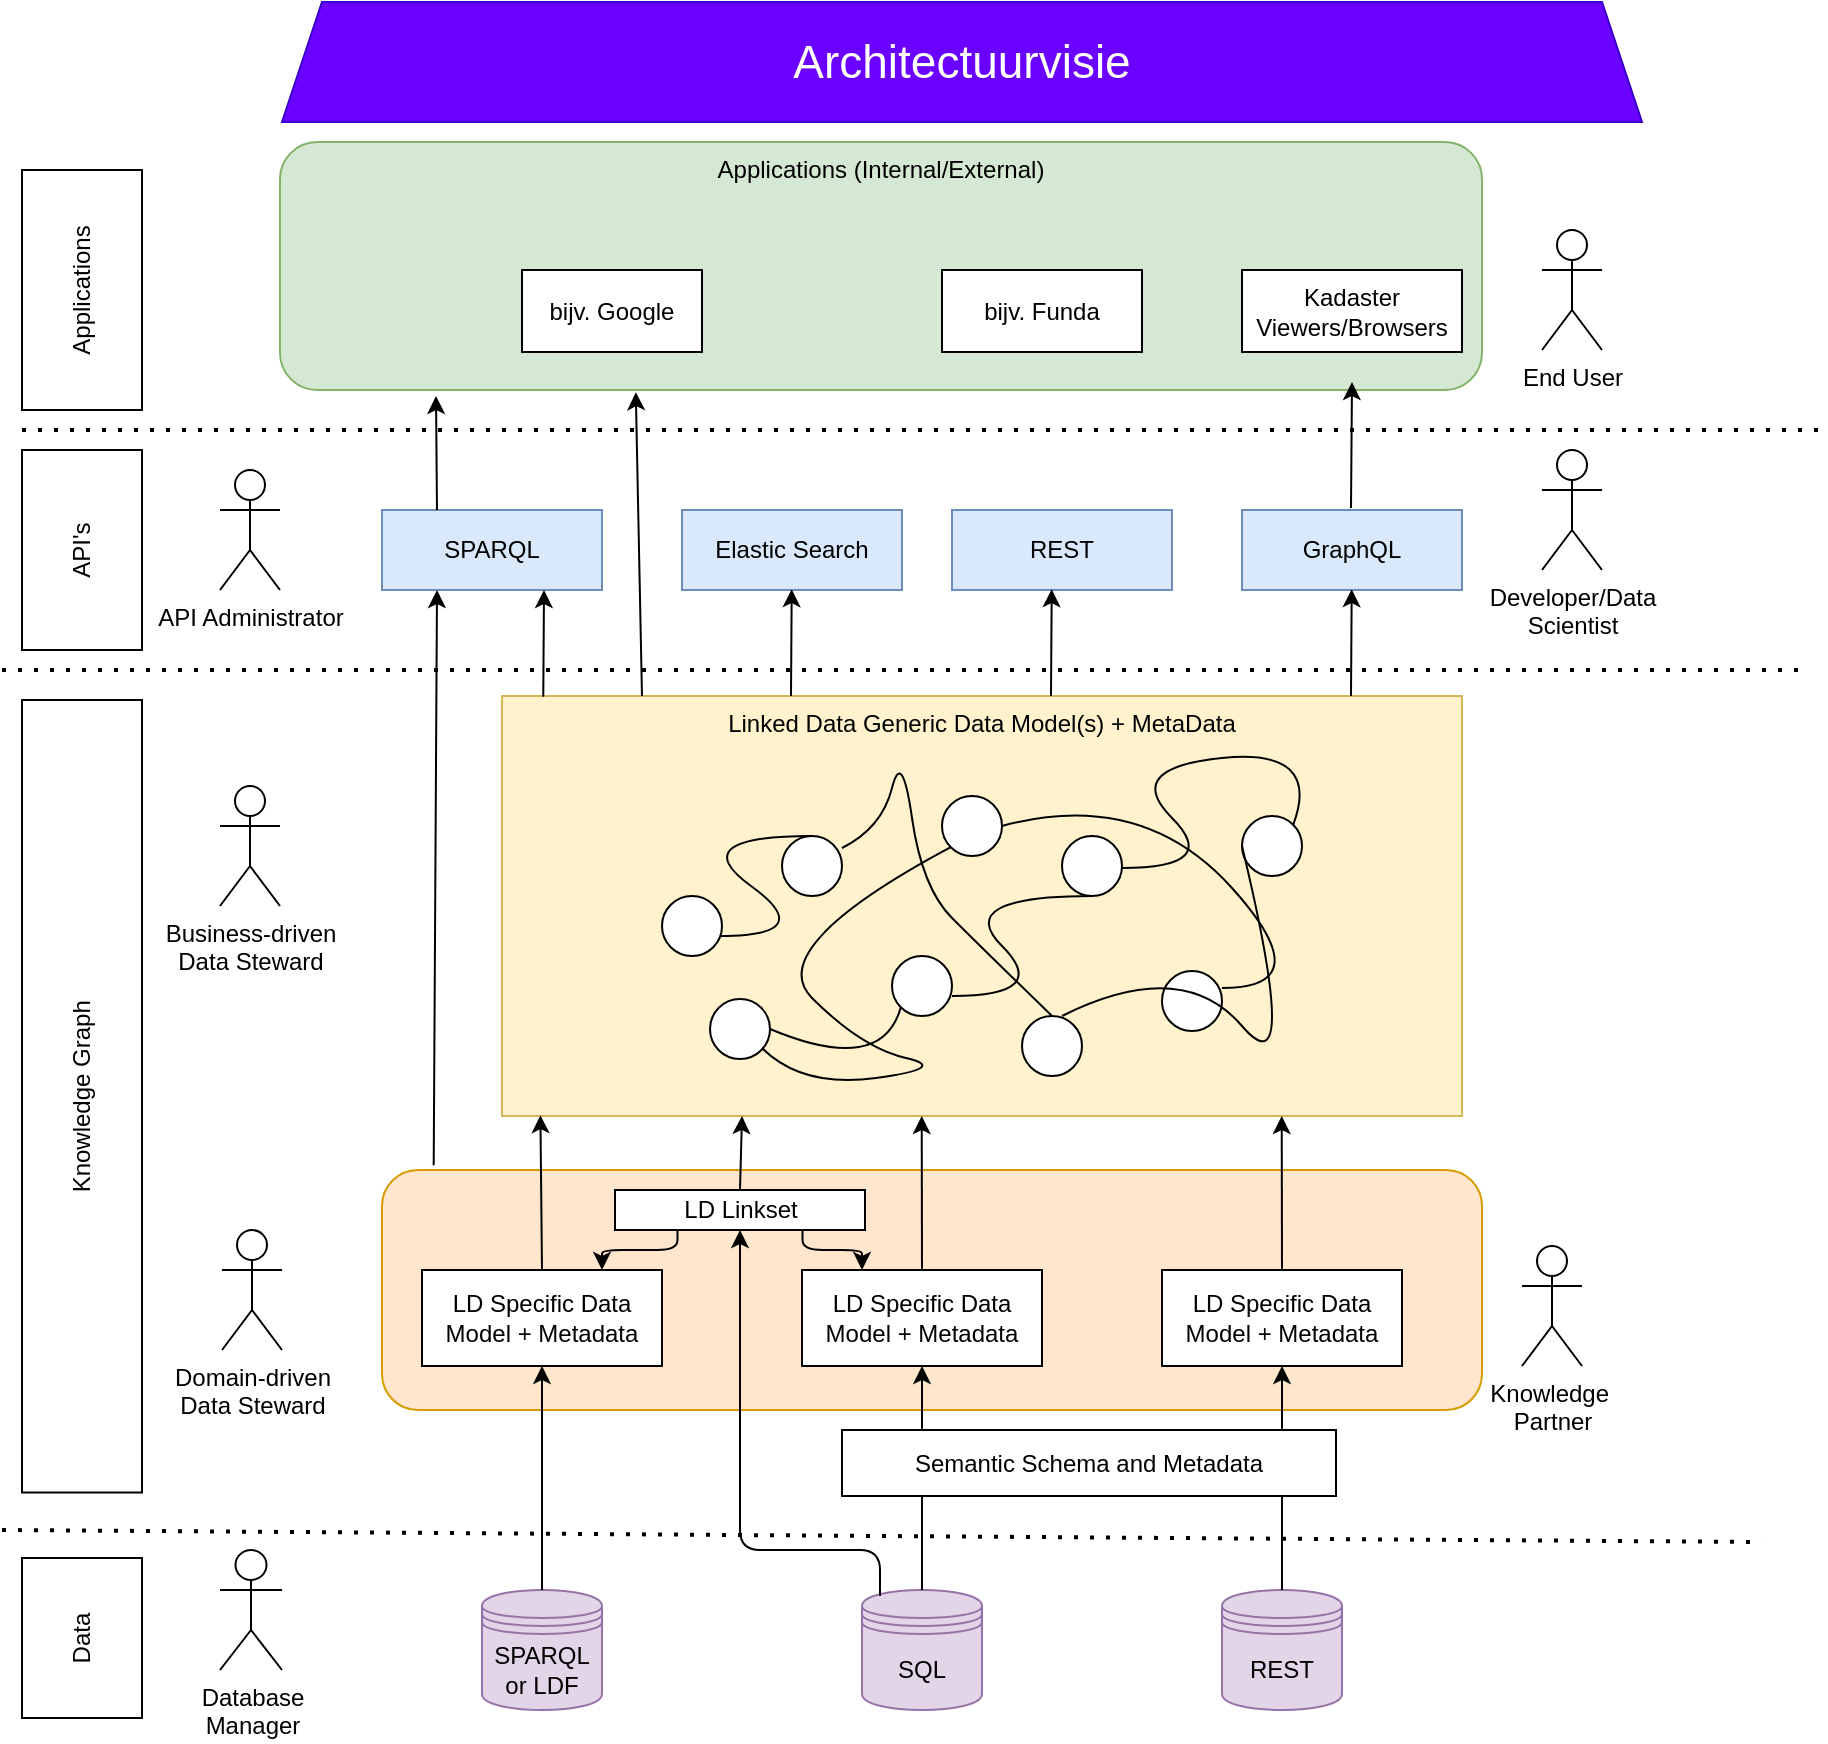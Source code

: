 <mxfile version="13.9.9" type="device"><diagram id="HSEDQNGGNBjmAAXY5L2y" name="Page-1"><mxGraphModel dx="2523" dy="2067" grid="1" gridSize="10" guides="1" tooltips="1" connect="1" arrows="1" fold="1" page="1" pageScale="1" pageWidth="850" pageHeight="1100" math="0" shadow="0"><root><mxCell id="0"/><mxCell id="1" parent="0"/><mxCell id="4cBa8BvCW64AnHajZ9dF-1" value="Applications" style="rounded=0;whiteSpace=wrap;html=1;rotation=-90;" parent="1" vertex="1"><mxGeometry x="-20" y="74" width="120" height="60" as="geometry"/></mxCell><mxCell id="4cBa8BvCW64AnHajZ9dF-2" value="API's" style="rounded=0;whiteSpace=wrap;html=1;rotation=-90;" parent="1" vertex="1"><mxGeometry x="-10" y="204" width="100" height="60" as="geometry"/></mxCell><mxCell id="4cBa8BvCW64AnHajZ9dF-3" value="Knowledge Graph" style="rounded=0;whiteSpace=wrap;html=1;rotation=-90;" parent="1" vertex="1"><mxGeometry x="-158.12" y="477.13" width="396.25" height="60" as="geometry"/></mxCell><mxCell id="4cBa8BvCW64AnHajZ9dF-4" value="Data" style="rounded=0;whiteSpace=wrap;html=1;rotation=-90;" parent="1" vertex="1"><mxGeometry y="748" width="80" height="60" as="geometry"/></mxCell><mxCell id="4cBa8BvCW64AnHajZ9dF-5" value="" style="endArrow=none;dashed=1;html=1;dashPattern=1 3;strokeWidth=2;" parent="1" edge="1"><mxGeometry width="50" height="50" relative="1" as="geometry"><mxPoint x="10" y="174" as="sourcePoint"/><mxPoint x="910" y="174" as="targetPoint"/></mxGeometry></mxCell><mxCell id="4cBa8BvCW64AnHajZ9dF-6" value="Applications (Internal/External)" style="rounded=1;whiteSpace=wrap;html=1;verticalAlign=top;fillColor=#d5e8d4;strokeColor=#82b366;" parent="1" vertex="1"><mxGeometry x="139" y="30" width="601" height="124" as="geometry"/></mxCell><mxCell id="4cBa8BvCW64AnHajZ9dF-7" value="API Administrator" style="shape=umlActor;verticalLabelPosition=bottom;verticalAlign=top;html=1;outlineConnect=0;" parent="1" vertex="1"><mxGeometry x="109" y="194" width="30" height="60" as="geometry"/></mxCell><mxCell id="4cBa8BvCW64AnHajZ9dF-8" value="" style="endArrow=none;dashed=1;html=1;dashPattern=1 3;strokeWidth=2;" parent="1" edge="1"><mxGeometry width="50" height="50" relative="1" as="geometry"><mxPoint y="294" as="sourcePoint"/><mxPoint x="900" y="294" as="targetPoint"/></mxGeometry></mxCell><mxCell id="4cBa8BvCW64AnHajZ9dF-10" value="SPARQL" style="rounded=0;whiteSpace=wrap;html=1;fillColor=#dae8fc;strokeColor=#6c8ebf;" parent="1" vertex="1"><mxGeometry x="190" y="214" width="110" height="40" as="geometry"/></mxCell><mxCell id="4cBa8BvCW64AnHajZ9dF-11" value="Elastic Search" style="rounded=0;whiteSpace=wrap;html=1;fillColor=#dae8fc;strokeColor=#6c8ebf;" parent="1" vertex="1"><mxGeometry x="340" y="214" width="110" height="40" as="geometry"/></mxCell><mxCell id="4cBa8BvCW64AnHajZ9dF-12" value="REST" style="rounded=0;whiteSpace=wrap;html=1;fillColor=#dae8fc;strokeColor=#6c8ebf;" parent="1" vertex="1"><mxGeometry x="475" y="214" width="110" height="40" as="geometry"/></mxCell><mxCell id="4cBa8BvCW64AnHajZ9dF-13" value="GraphQL" style="rounded=0;whiteSpace=wrap;html=1;fillColor=#dae8fc;strokeColor=#6c8ebf;" parent="1" vertex="1"><mxGeometry x="620" y="214" width="110" height="40" as="geometry"/></mxCell><mxCell id="4cBa8BvCW64AnHajZ9dF-14" value="End User" style="shape=umlActor;verticalLabelPosition=bottom;verticalAlign=top;html=1;outlineConnect=0;" parent="1" vertex="1"><mxGeometry x="770" y="74" width="30" height="60" as="geometry"/></mxCell><mxCell id="4cBa8BvCW64AnHajZ9dF-15" value="Developer/Data&lt;br&gt;Scientist" style="shape=umlActor;verticalLabelPosition=bottom;verticalAlign=top;html=1;outlineConnect=0;" parent="1" vertex="1"><mxGeometry x="770" y="184" width="30" height="60" as="geometry"/></mxCell><mxCell id="4cBa8BvCW64AnHajZ9dF-16" value="Linked Data Generic Data Model(s) + MetaData" style="rounded=0;whiteSpace=wrap;html=1;verticalAlign=top;fillColor=#fff2cc;strokeColor=#d6b656;" parent="1" vertex="1"><mxGeometry x="250" y="307" width="480" height="210" as="geometry"/></mxCell><mxCell id="4cBa8BvCW64AnHajZ9dF-17" value="" style="ellipse;whiteSpace=wrap;html=1;aspect=fixed;" parent="1" vertex="1"><mxGeometry x="330" y="407" width="30" height="30" as="geometry"/></mxCell><mxCell id="4cBa8BvCW64AnHajZ9dF-18" value="" style="ellipse;whiteSpace=wrap;html=1;aspect=fixed;" parent="1" vertex="1"><mxGeometry x="470" y="357" width="30" height="30" as="geometry"/></mxCell><mxCell id="4cBa8BvCW64AnHajZ9dF-19" value="" style="ellipse;whiteSpace=wrap;html=1;aspect=fixed;" parent="1" vertex="1"><mxGeometry x="510" y="467" width="30" height="30" as="geometry"/></mxCell><mxCell id="4cBa8BvCW64AnHajZ9dF-20" value="" style="ellipse;whiteSpace=wrap;html=1;aspect=fixed;" parent="1" vertex="1"><mxGeometry x="390" y="377" width="30" height="30" as="geometry"/></mxCell><mxCell id="4cBa8BvCW64AnHajZ9dF-21" value="" style="ellipse;whiteSpace=wrap;html=1;aspect=fixed;" parent="1" vertex="1"><mxGeometry x="354" y="458.5" width="30" height="30" as="geometry"/></mxCell><mxCell id="4cBa8BvCW64AnHajZ9dF-22" value="" style="ellipse;whiteSpace=wrap;html=1;aspect=fixed;" parent="1" vertex="1"><mxGeometry x="445" y="437" width="30" height="30" as="geometry"/></mxCell><mxCell id="4cBa8BvCW64AnHajZ9dF-23" value="" style="ellipse;whiteSpace=wrap;html=1;aspect=fixed;" parent="1" vertex="1"><mxGeometry x="530" y="377" width="30" height="30" as="geometry"/></mxCell><mxCell id="4cBa8BvCW64AnHajZ9dF-24" value="" style="ellipse;whiteSpace=wrap;html=1;aspect=fixed;" parent="1" vertex="1"><mxGeometry x="580" y="444.5" width="30" height="30" as="geometry"/></mxCell><mxCell id="4cBa8BvCW64AnHajZ9dF-25" value="" style="ellipse;whiteSpace=wrap;html=1;aspect=fixed;" parent="1" vertex="1"><mxGeometry x="620" y="367" width="30" height="30" as="geometry"/></mxCell><mxCell id="4cBa8BvCW64AnHajZ9dF-26" value="" style="curved=1;endArrow=none;html=1;entryX=0;entryY=1;entryDx=0;entryDy=0;endFill=0;" parent="1" target="4cBa8BvCW64AnHajZ9dF-18" edge="1"><mxGeometry width="50" height="50" relative="1" as="geometry"><mxPoint x="380" y="483" as="sourcePoint"/><mxPoint x="430" y="433" as="targetPoint"/><Array as="points"><mxPoint x="400" y="503"/><mxPoint x="474" y="493"/><mxPoint x="430" y="483"/><mxPoint x="380" y="433"/></Array></mxGeometry></mxCell><mxCell id="4cBa8BvCW64AnHajZ9dF-27" value="" style="curved=1;endArrow=none;html=1;entryX=0;entryY=0.5;entryDx=0;entryDy=0;exitX=0.667;exitY=0;exitDx=0;exitDy=0;exitPerimeter=0;endFill=0;" parent="1" source="4cBa8BvCW64AnHajZ9dF-19" target="4cBa8BvCW64AnHajZ9dF-25" edge="1"><mxGeometry width="50" height="50" relative="1" as="geometry"><mxPoint x="540" y="437" as="sourcePoint"/><mxPoint x="590" y="387" as="targetPoint"/><Array as="points"><mxPoint x="590" y="437"/><mxPoint x="650" y="507"/></Array></mxGeometry></mxCell><mxCell id="4cBa8BvCW64AnHajZ9dF-28" value="" style="curved=1;endArrow=none;html=1;entryX=0.5;entryY=1;entryDx=0;entryDy=0;endFill=0;" parent="1" target="4cBa8BvCW64AnHajZ9dF-23" edge="1"><mxGeometry width="50" height="50" relative="1" as="geometry"><mxPoint x="475" y="457" as="sourcePoint"/><mxPoint x="525" y="407" as="targetPoint"/><Array as="points"><mxPoint x="525" y="457"/><mxPoint x="475" y="407"/></Array></mxGeometry></mxCell><mxCell id="4cBa8BvCW64AnHajZ9dF-29" value="" style="curved=1;endArrow=none;html=1;entryX=0.5;entryY=0;entryDx=0;entryDy=0;endFill=0;" parent="1" target="4cBa8BvCW64AnHajZ9dF-19" edge="1"><mxGeometry width="50" height="50" relative="1" as="geometry"><mxPoint x="420" y="383" as="sourcePoint"/><mxPoint x="470" y="333" as="targetPoint"/><Array as="points"><mxPoint x="440" y="373"/><mxPoint x="450" y="333"/><mxPoint x="460" y="403"/><mxPoint x="490" y="433"/></Array></mxGeometry></mxCell><mxCell id="4cBa8BvCW64AnHajZ9dF-30" value="" style="curved=1;endArrow=none;html=1;entryX=0.5;entryY=0;entryDx=0;entryDy=0;endFill=0;" parent="1" target="4cBa8BvCW64AnHajZ9dF-20" edge="1"><mxGeometry width="50" height="50" relative="1" as="geometry"><mxPoint x="359" y="427" as="sourcePoint"/><mxPoint x="409" y="377" as="targetPoint"/><Array as="points"><mxPoint x="409" y="427"/><mxPoint x="340" y="377"/></Array></mxGeometry></mxCell><mxCell id="4cBa8BvCW64AnHajZ9dF-31" value="" style="curved=1;endArrow=none;html=1;entryX=1;entryY=0;entryDx=0;entryDy=0;endFill=0;" parent="1" target="4cBa8BvCW64AnHajZ9dF-25" edge="1"><mxGeometry width="50" height="50" relative="1" as="geometry"><mxPoint x="560" y="393" as="sourcePoint"/><mxPoint x="610" y="343" as="targetPoint"/><Array as="points"><mxPoint x="610" y="393"/><mxPoint x="560" y="343"/><mxPoint x="660" y="333"/></Array></mxGeometry></mxCell><mxCell id="4cBa8BvCW64AnHajZ9dF-32" value="" style="curved=1;endArrow=none;html=1;entryX=1;entryY=0.5;entryDx=0;entryDy=0;endFill=0;exitX=0;exitY=1;exitDx=0;exitDy=0;" parent="1" source="4cBa8BvCW64AnHajZ9dF-22" target="4cBa8BvCW64AnHajZ9dF-21" edge="1"><mxGeometry width="50" height="50" relative="1" as="geometry"><mxPoint x="510" y="454.5" as="sourcePoint"/><mxPoint x="560" y="404.5" as="targetPoint"/><Array as="points"><mxPoint x="440" y="497"/></Array></mxGeometry></mxCell><mxCell id="4cBa8BvCW64AnHajZ9dF-33" value="" style="curved=1;endArrow=none;html=1;entryX=1;entryY=0.5;entryDx=0;entryDy=0;endFill=0;" parent="1" target="4cBa8BvCW64AnHajZ9dF-18" edge="1"><mxGeometry width="50" height="50" relative="1" as="geometry"><mxPoint x="610" y="453" as="sourcePoint"/><mxPoint x="660" y="403" as="targetPoint"/><Array as="points"><mxPoint x="660" y="453"/><mxPoint x="570" y="353"/></Array></mxGeometry></mxCell><mxCell id="4cBa8BvCW64AnHajZ9dF-34" value="" style="rounded=1;whiteSpace=wrap;html=1;fillColor=#ffe6cc;strokeColor=#d79b00;" parent="1" vertex="1"><mxGeometry x="190" y="544" width="550" height="120" as="geometry"/></mxCell><mxCell id="4cBa8BvCW64AnHajZ9dF-35" value="LD Specific Data Model + Metadata" style="rounded=0;whiteSpace=wrap;html=1;" parent="1" vertex="1"><mxGeometry x="210" y="594" width="120" height="48" as="geometry"/></mxCell><mxCell id="4cBa8BvCW64AnHajZ9dF-36" value="LD Specific Data Model + Metadata" style="rounded=0;whiteSpace=wrap;html=1;" parent="1" vertex="1"><mxGeometry x="400" y="594" width="120" height="48" as="geometry"/></mxCell><mxCell id="4cBa8BvCW64AnHajZ9dF-37" value="LD Specific Data Model + Metadata" style="rounded=0;whiteSpace=wrap;html=1;" parent="1" vertex="1"><mxGeometry x="580" y="594" width="120" height="48" as="geometry"/></mxCell><mxCell id="4cBa8BvCW64AnHajZ9dF-38" value="Business-driven&lt;br&gt;Data Steward" style="shape=umlActor;verticalLabelPosition=bottom;verticalAlign=top;html=1;outlineConnect=0;" parent="1" vertex="1"><mxGeometry x="109" y="352" width="30" height="60" as="geometry"/></mxCell><mxCell id="4cBa8BvCW64AnHajZ9dF-39" value="Domain-driven&lt;br&gt;Data Steward" style="shape=umlActor;verticalLabelPosition=bottom;verticalAlign=top;html=1;outlineConnect=0;" parent="1" vertex="1"><mxGeometry x="110" y="574" width="30" height="60" as="geometry"/></mxCell><mxCell id="4cBa8BvCW64AnHajZ9dF-40" value="Knowledge&amp;nbsp;&lt;br&gt;Partner" style="shape=umlActor;verticalLabelPosition=bottom;verticalAlign=top;html=1;outlineConnect=0;" parent="1" vertex="1"><mxGeometry x="760" y="582" width="30" height="60" as="geometry"/></mxCell><mxCell id="4cBa8BvCW64AnHajZ9dF-41" value="SPARQL or LDF" style="shape=datastore;whiteSpace=wrap;html=1;fillColor=#e1d5e7;strokeColor=#9673a6;" parent="1" vertex="1"><mxGeometry x="240" y="754" width="60" height="60" as="geometry"/></mxCell><mxCell id="4cBa8BvCW64AnHajZ9dF-42" value="SQL" style="shape=datastore;whiteSpace=wrap;html=1;fillColor=#e1d5e7;strokeColor=#9673a6;" parent="1" vertex="1"><mxGeometry x="430" y="754" width="60" height="60" as="geometry"/></mxCell><mxCell id="4cBa8BvCW64AnHajZ9dF-43" value="REST" style="shape=datastore;whiteSpace=wrap;html=1;fillColor=#e1d5e7;strokeColor=#9673a6;" parent="1" vertex="1"><mxGeometry x="610" y="754" width="60" height="60" as="geometry"/></mxCell><mxCell id="4cBa8BvCW64AnHajZ9dF-44" value="bijv. Google" style="rounded=0;whiteSpace=wrap;html=1;" parent="1" vertex="1"><mxGeometry x="260" y="94" width="90" height="41" as="geometry"/></mxCell><mxCell id="4cBa8BvCW64AnHajZ9dF-45" value="Kadaster &lt;br&gt;Viewers/Browsers" style="rounded=0;whiteSpace=wrap;html=1;" parent="1" vertex="1"><mxGeometry x="620" y="94" width="110" height="41" as="geometry"/></mxCell><mxCell id="4cBa8BvCW64AnHajZ9dF-46" value="bijv. Funda" style="rounded=0;whiteSpace=wrap;html=1;" parent="1" vertex="1"><mxGeometry x="470" y="94" width="100" height="41" as="geometry"/></mxCell><mxCell id="4cBa8BvCW64AnHajZ9dF-47" value="" style="endArrow=classic;html=1;exitX=0.047;exitY=-0.02;exitDx=0;exitDy=0;exitPerimeter=0;entryX=0.25;entryY=1;entryDx=0;entryDy=0;" parent="1" source="4cBa8BvCW64AnHajZ9dF-34" target="4cBa8BvCW64AnHajZ9dF-10" edge="1"><mxGeometry width="50" height="50" relative="1" as="geometry"><mxPoint x="250" y="554" as="sourcePoint"/><mxPoint x="300" y="504" as="targetPoint"/></mxGeometry></mxCell><mxCell id="4cBa8BvCW64AnHajZ9dF-48" value="" style="endArrow=classic;html=1;exitX=0.043;exitY=0.002;exitDx=0;exitDy=0;exitPerimeter=0;" parent="1" source="4cBa8BvCW64AnHajZ9dF-16" edge="1"><mxGeometry width="50" height="50" relative="1" as="geometry"><mxPoint x="271" y="304" as="sourcePoint"/><mxPoint x="271" y="254" as="targetPoint"/></mxGeometry></mxCell><mxCell id="4cBa8BvCW64AnHajZ9dF-49" value="" style="endArrow=classic;html=1;exitX=0.25;exitY=0;exitDx=0;exitDy=0;" parent="1" source="4cBa8BvCW64AnHajZ9dF-10" edge="1"><mxGeometry width="50" height="50" relative="1" as="geometry"><mxPoint x="216.25" y="197.42" as="sourcePoint"/><mxPoint x="217" y="157" as="targetPoint"/></mxGeometry></mxCell><mxCell id="4cBa8BvCW64AnHajZ9dF-50" value="" style="endArrow=classic;html=1;entryX=0.296;entryY=1.009;entryDx=0;entryDy=0;entryPerimeter=0;" parent="1" target="4cBa8BvCW64AnHajZ9dF-6" edge="1"><mxGeometry width="50" height="50" relative="1" as="geometry"><mxPoint x="320" y="307" as="sourcePoint"/><mxPoint x="370" y="257" as="targetPoint"/></mxGeometry></mxCell><mxCell id="4cBa8BvCW64AnHajZ9dF-51" value="" style="endArrow=classic;html=1;exitX=0.043;exitY=0.002;exitDx=0;exitDy=0;exitPerimeter=0;" parent="1" edge="1"><mxGeometry width="50" height="50" relative="1" as="geometry"><mxPoint x="394.5" y="307" as="sourcePoint"/><mxPoint x="394.86" y="253.58" as="targetPoint"/></mxGeometry></mxCell><mxCell id="4cBa8BvCW64AnHajZ9dF-52" value="" style="endArrow=classic;html=1;exitX=0.043;exitY=0.002;exitDx=0;exitDy=0;exitPerimeter=0;" parent="1" edge="1"><mxGeometry width="50" height="50" relative="1" as="geometry"><mxPoint x="524.5" y="307" as="sourcePoint"/><mxPoint x="524.86" y="253.58" as="targetPoint"/></mxGeometry></mxCell><mxCell id="4cBa8BvCW64AnHajZ9dF-53" value="" style="endArrow=classic;html=1;exitX=0.043;exitY=0.002;exitDx=0;exitDy=0;exitPerimeter=0;" parent="1" edge="1"><mxGeometry width="50" height="50" relative="1" as="geometry"><mxPoint x="674.5" y="307" as="sourcePoint"/><mxPoint x="674.86" y="253.58" as="targetPoint"/></mxGeometry></mxCell><mxCell id="4cBa8BvCW64AnHajZ9dF-54" value="" style="endArrow=classic;html=1;exitX=0.5;exitY=0;exitDx=0;exitDy=0;entryX=0.04;entryY=0.998;entryDx=0;entryDy=0;entryPerimeter=0;" parent="1" source="4cBa8BvCW64AnHajZ9dF-35" target="4cBa8BvCW64AnHajZ9dF-16" edge="1"><mxGeometry width="50" height="50" relative="1" as="geometry"><mxPoint x="280" y="564" as="sourcePoint"/><mxPoint x="280.36" y="517" as="targetPoint"/></mxGeometry></mxCell><mxCell id="4cBa8BvCW64AnHajZ9dF-55" value="" style="endArrow=classic;html=1;exitX=0.5;exitY=0;exitDx=0;exitDy=0;" parent="1" source="4cBa8BvCW64AnHajZ9dF-36" edge="1"><mxGeometry width="50" height="50" relative="1" as="geometry"><mxPoint x="459.5" y="564" as="sourcePoint"/><mxPoint x="459.86" y="517" as="targetPoint"/></mxGeometry></mxCell><mxCell id="4cBa8BvCW64AnHajZ9dF-56" value="" style="endArrow=classic;html=1;exitX=0.5;exitY=0;exitDx=0;exitDy=0;" parent="1" source="4cBa8BvCW64AnHajZ9dF-37" edge="1"><mxGeometry width="50" height="50" relative="1" as="geometry"><mxPoint x="639.5" y="564" as="sourcePoint"/><mxPoint x="639.86" y="517" as="targetPoint"/></mxGeometry></mxCell><mxCell id="4cBa8BvCW64AnHajZ9dF-59" value="" style="endArrow=classic;html=1;exitX=0.043;exitY=0.002;exitDx=0;exitDy=0;exitPerimeter=0;" parent="1" edge="1"><mxGeometry width="50" height="50" relative="1" as="geometry"><mxPoint x="674.5" y="213" as="sourcePoint"/><mxPoint x="675" y="150" as="targetPoint"/></mxGeometry></mxCell><mxCell id="4cBa8BvCW64AnHajZ9dF-60" value="" style="endArrow=classic;html=1;entryX=0.5;entryY=1;entryDx=0;entryDy=0;exitX=0.5;exitY=0;exitDx=0;exitDy=0;" parent="1" source="4cBa8BvCW64AnHajZ9dF-41" target="4cBa8BvCW64AnHajZ9dF-35" edge="1"><mxGeometry width="50" height="50" relative="1" as="geometry"><mxPoint x="270" y="704" as="sourcePoint"/><mxPoint x="281" y="611" as="targetPoint"/></mxGeometry></mxCell><mxCell id="4cBa8BvCW64AnHajZ9dF-61" value="" style="endArrow=classic;html=1;exitX=0.5;exitY=0;exitDx=0;exitDy=0;" parent="1" source="4cBa8BvCW64AnHajZ9dF-42" target="4cBa8BvCW64AnHajZ9dF-36" edge="1"><mxGeometry width="50" height="50" relative="1" as="geometry"><mxPoint x="459.5" y="704" as="sourcePoint"/><mxPoint x="459.86" y="657" as="targetPoint"/></mxGeometry></mxCell><mxCell id="4cBa8BvCW64AnHajZ9dF-62" value="" style="endArrow=classic;html=1;entryX=0.5;entryY=1;entryDx=0;entryDy=0;exitX=0.5;exitY=0;exitDx=0;exitDy=0;" parent="1" source="4cBa8BvCW64AnHajZ9dF-43" target="4cBa8BvCW64AnHajZ9dF-37" edge="1"><mxGeometry width="50" height="50" relative="1" as="geometry"><mxPoint x="639.5" y="704" as="sourcePoint"/><mxPoint x="639.5" y="612" as="targetPoint"/></mxGeometry></mxCell><mxCell id="4cBa8BvCW64AnHajZ9dF-63" value="Semantic Schema and Metadata" style="rounded=0;whiteSpace=wrap;html=1;" parent="1" vertex="1"><mxGeometry x="420" y="674" width="247" height="33" as="geometry"/></mxCell><mxCell id="4cBa8BvCW64AnHajZ9dF-64" value="Database&lt;br&gt;Manager" style="shape=umlActor;verticalLabelPosition=bottom;verticalAlign=top;html=1;outlineConnect=0;" parent="1" vertex="1"><mxGeometry x="109" y="734" width="31" height="60" as="geometry"/></mxCell><mxCell id="IwC6T16FCj7bDJfTAQnU-8" value="LD Linkset" style="rounded=0;whiteSpace=wrap;html=1;" parent="1" vertex="1"><mxGeometry x="306.5" y="554" width="125" height="20" as="geometry"/></mxCell><mxCell id="IwC6T16FCj7bDJfTAQnU-9" value="" style="edgeStyle=elbowEdgeStyle;elbow=vertical;endArrow=classic;html=1;exitX=0.25;exitY=1;exitDx=0;exitDy=0;entryX=0.75;entryY=0;entryDx=0;entryDy=0;" parent="1" source="IwC6T16FCj7bDJfTAQnU-8" target="4cBa8BvCW64AnHajZ9dF-35" edge="1"><mxGeometry width="50" height="50" relative="1" as="geometry"><mxPoint x="510" y="594" as="sourcePoint"/><mxPoint x="560" y="544" as="targetPoint"/></mxGeometry></mxCell><mxCell id="IwC6T16FCj7bDJfTAQnU-10" value="" style="edgeStyle=elbowEdgeStyle;elbow=vertical;endArrow=classic;html=1;exitX=0.75;exitY=1;exitDx=0;exitDy=0;entryX=0.25;entryY=0;entryDx=0;entryDy=0;" parent="1" source="IwC6T16FCj7bDJfTAQnU-8" target="4cBa8BvCW64AnHajZ9dF-36" edge="1"><mxGeometry width="50" height="50" relative="1" as="geometry"><mxPoint x="341.25" y="584" as="sourcePoint"/><mxPoint x="310" y="604" as="targetPoint"/></mxGeometry></mxCell><mxCell id="IwC6T16FCj7bDJfTAQnU-11" value="" style="endArrow=classic;html=1;exitX=0.5;exitY=0;exitDx=0;exitDy=0;entryX=0.25;entryY=1;entryDx=0;entryDy=0;" parent="1" source="IwC6T16FCj7bDJfTAQnU-8" target="4cBa8BvCW64AnHajZ9dF-16" edge="1"><mxGeometry width="50" height="50" relative="1" as="geometry"><mxPoint x="470" y="604" as="sourcePoint"/><mxPoint x="469.86" y="527" as="targetPoint"/></mxGeometry></mxCell><mxCell id="IwC6T16FCj7bDJfTAQnU-12" value="" style="edgeStyle=elbowEdgeStyle;elbow=vertical;endArrow=classic;html=1;exitX=0.15;exitY=0.05;exitDx=0;exitDy=0;exitPerimeter=0;entryX=0.5;entryY=1;entryDx=0;entryDy=0;" parent="1" source="4cBa8BvCW64AnHajZ9dF-42" target="IwC6T16FCj7bDJfTAQnU-8" edge="1"><mxGeometry width="50" height="50" relative="1" as="geometry"><mxPoint x="410.25" y="584" as="sourcePoint"/><mxPoint x="350" y="814" as="targetPoint"/><Array as="points"><mxPoint x="410" y="734"/></Array></mxGeometry></mxCell><mxCell id="IwC6T16FCj7bDJfTAQnU-81" value="&lt;font style=&quot;font-size: 23px&quot;&gt;Architectuurvisie&lt;/font&gt;" style="shape=trapezoid;perimeter=trapezoidPerimeter;whiteSpace=wrap;html=1;fixedSize=1;fillColor=#6a00ff;strokeColor=#3700CC;fontColor=#ffffff;" parent="1" vertex="1"><mxGeometry x="140" y="-40" width="680" height="60" as="geometry"/></mxCell><mxCell id="IwC6T16FCj7bDJfTAQnU-76" value="" style="endArrow=none;dashed=1;html=1;dashPattern=1 3;strokeWidth=2;" parent="1" edge="1"><mxGeometry width="50" height="50" relative="1" as="geometry"><mxPoint y="724" as="sourcePoint"/><mxPoint x="880" y="730" as="targetPoint"/></mxGeometry></mxCell><mxCell id="IwC6T16FCj7bDJfTAQnU-84" value="Status" parent="0" visible="0"/><mxCell id="oIPtQOoNcaXKWowu8IEo-20" style="edgeStyle=orthogonalEdgeStyle;rounded=0;orthogonalLoop=1;jettySize=auto;html=1;exitX=0.5;exitY=0;exitDx=0;exitDy=0;" edge="1" parent="IwC6T16FCj7bDJfTAQnU-84" source="4cBa8BvCW64AnHajZ9dF-11" target="4cBa8BvCW64AnHajZ9dF-6"><mxGeometry relative="1" as="geometry"/></mxCell><mxCell id="oIPtQOoNcaXKWowu8IEo-21" style="edgeStyle=orthogonalEdgeStyle;rounded=0;orthogonalLoop=1;jettySize=auto;html=1;exitX=0.5;exitY=0;exitDx=0;exitDy=0;entryX=0.651;entryY=0.991;entryDx=0;entryDy=0;entryPerimeter=0;" edge="1" parent="IwC6T16FCj7bDJfTAQnU-84" source="4cBa8BvCW64AnHajZ9dF-12" target="4cBa8BvCW64AnHajZ9dF-6"><mxGeometry relative="1" as="geometry"/></mxCell><mxCell id="oIPtQOoNcaXKWowu8IEo-26" value="Applications (External)" style="rounded=1;whiteSpace=wrap;html=1;verticalAlign=top;fillColor=#dae8fc;strokeColor=#6c8ebf;" vertex="1" parent="IwC6T16FCj7bDJfTAQnU-84"><mxGeometry x="1170" y="49" width="270" height="110" as="geometry"/></mxCell><mxCell id="oIPtQOoNcaXKWowu8IEo-25" value="Applications" style="rounded=1;whiteSpace=wrap;html=1;verticalAlign=top;fillColor=#d5e8d4;strokeColor=#82b366;" vertex="1" parent="IwC6T16FCj7bDJfTAQnU-84"><mxGeometry x="880" y="28" width="590" height="140" as="geometry"/></mxCell><mxCell id="oIPtQOoNcaXKWowu8IEo-3" value="" style="rounded=1;whiteSpace=wrap;html=1;fillColor=#ffe6cc;strokeColor=#d79b00;" vertex="1" parent="IwC6T16FCj7bDJfTAQnU-84"><mxGeometry x="1360" y="530" width="180" height="134" as="geometry"/></mxCell><mxCell id="IwC6T16FCj7bDJfTAQnU-3" value="" style="rounded=1;whiteSpace=wrap;html=1;fillColor=#ffe6cc;strokeColor=#d79b00;" parent="IwC6T16FCj7bDJfTAQnU-84" vertex="1"><mxGeometry x="860" y="534" width="480" height="130" as="geometry"/></mxCell><mxCell id="IwC6T16FCj7bDJfTAQnU-60" value="Applications (Internal)" style="rounded=1;whiteSpace=wrap;html=1;verticalAlign=top;fillColor=#dae8fc;strokeColor=#6c8ebf;" parent="IwC6T16FCj7bDJfTAQnU-84" vertex="1"><mxGeometry x="910" y="49" width="240" height="110" as="geometry"/></mxCell><mxCell id="IwC6T16FCj7bDJfTAQnU-2" value="" style="endArrow=none;dashed=1;html=1;dashPattern=1 3;strokeWidth=2;" parent="IwC6T16FCj7bDJfTAQnU-84" edge="1"><mxGeometry width="50" height="50" relative="1" as="geometry"><mxPoint x="850" y="784" as="sourcePoint"/><mxPoint x="850" y="44" as="targetPoint"/></mxGeometry></mxCell><mxCell id="IwC6T16FCj7bDJfTAQnU-4" value="BRT" style="rounded=0;whiteSpace=wrap;html=1;" parent="IwC6T16FCj7bDJfTAQnU-84" vertex="1"><mxGeometry x="940" y="614" width="70" height="35" as="geometry"/></mxCell><mxCell id="IwC6T16FCj7bDJfTAQnU-5" value="BAG" style="rounded=0;whiteSpace=wrap;html=1;" parent="IwC6T16FCj7bDJfTAQnU-84" vertex="1"><mxGeometry x="1020" y="614" width="70" height="35" as="geometry"/></mxCell><mxCell id="IwC6T16FCj7bDJfTAQnU-6" value="CBS KWB" style="rounded=0;whiteSpace=wrap;html=1;" parent="IwC6T16FCj7bDJfTAQnU-84" vertex="1"><mxGeometry x="1100" y="614" width="70" height="35" as="geometry"/></mxCell><mxCell id="IwC6T16FCj7bDJfTAQnU-7" value="BGT" style="rounded=0;whiteSpace=wrap;html=1;" parent="IwC6T16FCj7bDJfTAQnU-84" vertex="1"><mxGeometry x="1180" y="614" width="70" height="35" as="geometry"/></mxCell><mxCell id="IwC6T16FCj7bDJfTAQnU-15" value="" style="endArrow=classic;html=1;entryX=0.5;entryY=1;entryDx=0;entryDy=0;exitX=0.086;exitY=0.058;exitDx=0;exitDy=0;exitPerimeter=0;" parent="IwC6T16FCj7bDJfTAQnU-84" source="IwC6T16FCj7bDJfTAQnU-79" target="IwC6T16FCj7bDJfTAQnU-4" edge="1"><mxGeometry width="50" height="50" relative="1" as="geometry"><mxPoint x="975" y="760" as="sourcePoint"/><mxPoint x="974.58" y="708" as="targetPoint"/></mxGeometry></mxCell><mxCell id="IwC6T16FCj7bDJfTAQnU-16" value="" style="endArrow=classic;html=1;entryX=0.5;entryY=1;entryDx=0;entryDy=0;exitX=0.359;exitY=-0.058;exitDx=0;exitDy=0;exitPerimeter=0;" parent="IwC6T16FCj7bDJfTAQnU-84" source="IwC6T16FCj7bDJfTAQnU-79" target="IwC6T16FCj7bDJfTAQnU-5" edge="1"><mxGeometry width="50" height="50" relative="1" as="geometry"><mxPoint x="1055" y="760" as="sourcePoint"/><mxPoint x="1050" y="659" as="targetPoint"/></mxGeometry></mxCell><mxCell id="IwC6T16FCj7bDJfTAQnU-17" value="" style="endArrow=classic;html=1;entryX=0.5;entryY=1;entryDx=0;entryDy=0;exitX=0.634;exitY=0.008;exitDx=0;exitDy=0;exitPerimeter=0;" parent="IwC6T16FCj7bDJfTAQnU-84" source="IwC6T16FCj7bDJfTAQnU-79" target="IwC6T16FCj7bDJfTAQnU-6" edge="1"><mxGeometry width="50" height="50" relative="1" as="geometry"><mxPoint x="1135" y="760" as="sourcePoint"/><mxPoint x="1135" y="663" as="targetPoint"/></mxGeometry></mxCell><mxCell id="IwC6T16FCj7bDJfTAQnU-18" value="" style="endArrow=classic;html=1;entryX=0.5;entryY=1;entryDx=0;entryDy=0;exitX=0.91;exitY=0.092;exitDx=0;exitDy=0;exitPerimeter=0;" parent="IwC6T16FCj7bDJfTAQnU-84" source="IwC6T16FCj7bDJfTAQnU-79" target="IwC6T16FCj7bDJfTAQnU-7" edge="1"><mxGeometry width="50" height="50" relative="1" as="geometry"><mxPoint x="1215" y="760" as="sourcePoint"/><mxPoint x="1212.5" y="663" as="targetPoint"/></mxGeometry></mxCell><mxCell id="IwC6T16FCj7bDJfTAQnU-59" style="edgeStyle=orthogonalEdgeStyle;rounded=0;orthogonalLoop=1;jettySize=auto;html=1;exitX=0.25;exitY=0;exitDx=0;exitDy=0;entryX=0.5;entryY=1;entryDx=0;entryDy=0;" parent="IwC6T16FCj7bDJfTAQnU-84" source="IwC6T16FCj7bDJfTAQnU-19" target="IwC6T16FCj7bDJfTAQnU-54" edge="1"><mxGeometry relative="1" as="geometry"/></mxCell><mxCell id="IwC6T16FCj7bDJfTAQnU-19" value="Knowledge Graph&lt;br&gt;&lt;br&gt;Schema.Org" style="rounded=0;whiteSpace=wrap;html=1;verticalAlign=top;fillColor=#fff2cc;strokeColor=#d6b656;" parent="IwC6T16FCj7bDJfTAQnU-84" vertex="1"><mxGeometry x="940" y="307" width="320" height="210" as="geometry"/></mxCell><mxCell id="IwC6T16FCj7bDJfTAQnU-22" value="" style="ellipse;whiteSpace=wrap;html=1;aspect=fixed;" parent="IwC6T16FCj7bDJfTAQnU-84" vertex="1"><mxGeometry x="1055" y="367" width="30" height="30" as="geometry"/></mxCell><mxCell id="IwC6T16FCj7bDJfTAQnU-23" value="" style="ellipse;whiteSpace=wrap;html=1;aspect=fixed;" parent="IwC6T16FCj7bDJfTAQnU-84" vertex="1"><mxGeometry x="1095" y="477" width="30" height="30" as="geometry"/></mxCell><mxCell id="IwC6T16FCj7bDJfTAQnU-26" value="" style="ellipse;whiteSpace=wrap;html=1;aspect=fixed;" parent="IwC6T16FCj7bDJfTAQnU-84" vertex="1"><mxGeometry x="1030" y="447" width="30" height="30" as="geometry"/></mxCell><mxCell id="IwC6T16FCj7bDJfTAQnU-27" value="" style="ellipse;whiteSpace=wrap;html=1;aspect=fixed;" parent="IwC6T16FCj7bDJfTAQnU-84" vertex="1"><mxGeometry x="1115" y="387" width="30" height="30" as="geometry"/></mxCell><mxCell id="IwC6T16FCj7bDJfTAQnU-28" value="" style="ellipse;whiteSpace=wrap;html=1;aspect=fixed;" parent="IwC6T16FCj7bDJfTAQnU-84" vertex="1"><mxGeometry x="1165" y="454.5" width="30" height="30" as="geometry"/></mxCell><mxCell id="IwC6T16FCj7bDJfTAQnU-29" value="" style="ellipse;whiteSpace=wrap;html=1;aspect=fixed;" parent="IwC6T16FCj7bDJfTAQnU-84" vertex="1"><mxGeometry x="1205" y="377" width="30" height="30" as="geometry"/></mxCell><mxCell id="IwC6T16FCj7bDJfTAQnU-31" value="" style="curved=1;endArrow=none;html=1;entryX=0;entryY=0.5;entryDx=0;entryDy=0;exitX=0.667;exitY=0;exitDx=0;exitDy=0;exitPerimeter=0;endFill=0;" parent="IwC6T16FCj7bDJfTAQnU-84" source="IwC6T16FCj7bDJfTAQnU-23" target="IwC6T16FCj7bDJfTAQnU-29" edge="1"><mxGeometry width="50" height="50" relative="1" as="geometry"><mxPoint x="1125" y="447" as="sourcePoint"/><mxPoint x="1175" y="397" as="targetPoint"/><Array as="points"><mxPoint x="1175" y="447"/><mxPoint x="1235" y="517"/></Array></mxGeometry></mxCell><mxCell id="IwC6T16FCj7bDJfTAQnU-32" value="" style="curved=1;endArrow=none;html=1;entryX=0.5;entryY=1;entryDx=0;entryDy=0;endFill=0;" parent="IwC6T16FCj7bDJfTAQnU-84" target="IwC6T16FCj7bDJfTAQnU-27" edge="1"><mxGeometry width="50" height="50" relative="1" as="geometry"><mxPoint x="1060" y="467" as="sourcePoint"/><mxPoint x="1110" y="417" as="targetPoint"/><Array as="points"><mxPoint x="1110" y="467"/><mxPoint x="1060" y="417"/></Array></mxGeometry></mxCell><mxCell id="IwC6T16FCj7bDJfTAQnU-35" value="" style="curved=1;endArrow=none;html=1;entryX=1;entryY=0;entryDx=0;entryDy=0;endFill=0;" parent="IwC6T16FCj7bDJfTAQnU-84" target="IwC6T16FCj7bDJfTAQnU-29" edge="1"><mxGeometry width="50" height="50" relative="1" as="geometry"><mxPoint x="1145" y="403" as="sourcePoint"/><mxPoint x="1195" y="353" as="targetPoint"/><Array as="points"><mxPoint x="1195" y="403"/><mxPoint x="1145" y="353"/><mxPoint x="1245" y="343"/></Array></mxGeometry></mxCell><mxCell id="IwC6T16FCj7bDJfTAQnU-37" value="" style="curved=1;endArrow=none;html=1;entryX=1;entryY=0.5;entryDx=0;entryDy=0;endFill=0;" parent="IwC6T16FCj7bDJfTAQnU-84" target="IwC6T16FCj7bDJfTAQnU-22" edge="1"><mxGeometry width="50" height="50" relative="1" as="geometry"><mxPoint x="1195" y="463" as="sourcePoint"/><mxPoint x="1245" y="413" as="targetPoint"/><Array as="points"><mxPoint x="1245" y="463"/><mxPoint x="1155" y="363"/></Array></mxGeometry></mxCell><mxCell id="IwC6T16FCj7bDJfTAQnU-40" value="" style="endArrow=classic;html=1;entryX=0.104;entryY=0.998;entryDx=0;entryDy=0;exitX=0.5;exitY=0;exitDx=0;exitDy=0;entryPerimeter=0;" parent="IwC6T16FCj7bDJfTAQnU-84" source="IwC6T16FCj7bDJfTAQnU-4" target="IwC6T16FCj7bDJfTAQnU-19" edge="1"><mxGeometry width="50" height="50" relative="1" as="geometry"><mxPoint x="1315" y="622.13" as="sourcePoint"/><mxPoint x="1310" y="477.13" as="targetPoint"/></mxGeometry></mxCell><mxCell id="IwC6T16FCj7bDJfTAQnU-41" style="edgeStyle=orthogonalEdgeStyle;rounded=0;orthogonalLoop=1;jettySize=auto;html=1;exitX=0.5;exitY=0;exitDx=0;exitDy=0;entryX=0.219;entryY=1.002;entryDx=0;entryDy=0;entryPerimeter=0;" parent="IwC6T16FCj7bDJfTAQnU-84" source="IwC6T16FCj7bDJfTAQnU-13" target="IwC6T16FCj7bDJfTAQnU-19" edge="1"><mxGeometry relative="1" as="geometry"><mxPoint x="1010" y="524" as="targetPoint"/></mxGeometry></mxCell><mxCell id="IwC6T16FCj7bDJfTAQnU-13" value="BRT-BAG" style="rounded=0;whiteSpace=wrap;html=1;" parent="IwC6T16FCj7bDJfTAQnU-84" vertex="1"><mxGeometry x="970" y="574" width="80" height="20" as="geometry"/></mxCell><mxCell id="IwC6T16FCj7bDJfTAQnU-44" value="" style="endArrow=classic;html=1;entryX=0.346;entryY=0.998;entryDx=0;entryDy=0;exitX=0.5;exitY=0;exitDx=0;exitDy=0;entryPerimeter=0;" parent="IwC6T16FCj7bDJfTAQnU-84" source="IwC6T16FCj7bDJfTAQnU-5" target="IwC6T16FCj7bDJfTAQnU-19" edge="1"><mxGeometry width="50" height="50" relative="1" as="geometry"><mxPoint x="985" y="624" as="sourcePoint"/><mxPoint x="983.28" y="526.58" as="targetPoint"/></mxGeometry></mxCell><mxCell id="IwC6T16FCj7bDJfTAQnU-45" value="" style="endArrow=classic;html=1;entryX=0.602;entryY=1.002;entryDx=0;entryDy=0;exitX=0.5;exitY=0;exitDx=0;exitDy=0;entryPerimeter=0;" parent="IwC6T16FCj7bDJfTAQnU-84" source="IwC6T16FCj7bDJfTAQnU-6" target="IwC6T16FCj7bDJfTAQnU-19" edge="1"><mxGeometry width="50" height="50" relative="1" as="geometry"><mxPoint x="1065" y="624" as="sourcePoint"/><mxPoint x="1060.72" y="526.58" as="targetPoint"/></mxGeometry></mxCell><mxCell id="IwC6T16FCj7bDJfTAQnU-46" value="" style="endArrow=classic;html=1;entryX=0.859;entryY=1.006;entryDx=0;entryDy=0;exitX=0.5;exitY=0;exitDx=0;exitDy=0;entryPerimeter=0;" parent="IwC6T16FCj7bDJfTAQnU-84" source="IwC6T16FCj7bDJfTAQnU-7" target="IwC6T16FCj7bDJfTAQnU-19" edge="1"><mxGeometry width="50" height="50" relative="1" as="geometry"><mxPoint x="1145" y="624" as="sourcePoint"/><mxPoint x="1142.64" y="527.42" as="targetPoint"/></mxGeometry></mxCell><mxCell id="oIPtQOoNcaXKWowu8IEo-28" style="edgeStyle=orthogonalEdgeStyle;rounded=0;orthogonalLoop=1;jettySize=auto;html=1;exitX=0.5;exitY=0;exitDx=0;exitDy=0;entryX=0.12;entryY=0.993;entryDx=0;entryDy=0;entryPerimeter=0;strokeColor=#000000;" edge="1" parent="IwC6T16FCj7bDJfTAQnU-84" source="IwC6T16FCj7bDJfTAQnU-54" target="oIPtQOoNcaXKWowu8IEo-25"><mxGeometry relative="1" as="geometry"/></mxCell><mxCell id="IwC6T16FCj7bDJfTAQnU-54" value="SPARQL" style="rounded=0;whiteSpace=wrap;html=1;fillColor=#dae8fc;strokeColor=#6c8ebf;" parent="IwC6T16FCj7bDJfTAQnU-84" vertex="1"><mxGeometry x="910" y="224" width="82.5" height="30" as="geometry"/></mxCell><mxCell id="oIPtQOoNcaXKWowu8IEo-29" style="edgeStyle=orthogonalEdgeStyle;rounded=0;orthogonalLoop=1;jettySize=auto;html=1;exitX=0.5;exitY=0;exitDx=0;exitDy=0;entryX=0.373;entryY=1.007;entryDx=0;entryDy=0;entryPerimeter=0;strokeColor=#000000;" edge="1" parent="IwC6T16FCj7bDJfTAQnU-84" source="IwC6T16FCj7bDJfTAQnU-55" target="oIPtQOoNcaXKWowu8IEo-25"><mxGeometry relative="1" as="geometry"/></mxCell><mxCell id="IwC6T16FCj7bDJfTAQnU-55" value="Elastic Search" style="rounded=0;whiteSpace=wrap;html=1;fillColor=#dae8fc;strokeColor=#6c8ebf;" parent="IwC6T16FCj7bDJfTAQnU-84" vertex="1"><mxGeometry x="1059" y="224" width="82.5" height="30" as="geometry"/></mxCell><mxCell id="oIPtQOoNcaXKWowu8IEo-30" style="edgeStyle=orthogonalEdgeStyle;rounded=0;orthogonalLoop=1;jettySize=auto;html=1;exitX=0.5;exitY=0;exitDx=0;exitDy=0;entryX=0.668;entryY=1.007;entryDx=0;entryDy=0;entryPerimeter=0;strokeColor=#000000;" edge="1" parent="IwC6T16FCj7bDJfTAQnU-84" source="IwC6T16FCj7bDJfTAQnU-56" target="oIPtQOoNcaXKWowu8IEo-25"><mxGeometry relative="1" as="geometry"/></mxCell><mxCell id="IwC6T16FCj7bDJfTAQnU-56" value="GraphQL" style="rounded=0;whiteSpace=wrap;html=1;fillColor=#dae8fc;strokeColor=#6c8ebf;" parent="IwC6T16FCj7bDJfTAQnU-84" vertex="1"><mxGeometry x="1230" y="224" width="82.5" height="30" as="geometry"/></mxCell><mxCell id="IwC6T16FCj7bDJfTAQnU-57" value="" style="endArrow=classic;html=1;entryX=0.5;entryY=1;entryDx=0;entryDy=0;exitX=0.863;exitY=0.008;exitDx=0;exitDy=0;exitPerimeter=0;" parent="IwC6T16FCj7bDJfTAQnU-84" source="IwC6T16FCj7bDJfTAQnU-3" target="IwC6T16FCj7bDJfTAQnU-56" edge="1"><mxGeometry width="50" height="50" relative="1" as="geometry"><mxPoint x="1350.12" y="517.37" as="sourcePoint"/><mxPoint x="1350" y="421.63" as="targetPoint"/></mxGeometry></mxCell><mxCell id="IwC6T16FCj7bDJfTAQnU-58" value="" style="endArrow=classic;html=1;entryX=0.25;entryY=1;entryDx=0;entryDy=0;" parent="IwC6T16FCj7bDJfTAQnU-84" target="IwC6T16FCj7bDJfTAQnU-54" edge="1"><mxGeometry width="50" height="50" relative="1" as="geometry"><mxPoint x="931" y="533" as="sourcePoint"/><mxPoint x="850" y="244" as="targetPoint"/></mxGeometry></mxCell><mxCell id="IwC6T16FCj7bDJfTAQnU-61" value="Applications (External)" style="rounded=1;whiteSpace=wrap;html=1;verticalAlign=top;fillColor=#dae8fc;strokeColor=#6c8ebf;" parent="IwC6T16FCj7bDJfTAQnU-84" vertex="1"><mxGeometry x="1170" y="49" width="270" height="110" as="geometry"/></mxCell><mxCell id="IwC6T16FCj7bDJfTAQnU-62" value="Objectviewer" style="rounded=0;whiteSpace=wrap;html=1;" parent="IwC6T16FCj7bDJfTAQnU-84" vertex="1"><mxGeometry x="915.32" y="114" width="71.68" height="40" as="geometry"/></mxCell><mxCell id="IwC6T16FCj7bDJfTAQnU-63" value="Sparklis" style="rounded=0;whiteSpace=wrap;html=1;" parent="IwC6T16FCj7bDJfTAQnU-84" vertex="1"><mxGeometry x="915.32" y="70" width="71.68" height="40" as="geometry"/></mxCell><mxCell id="IwC6T16FCj7bDJfTAQnU-69" style="edgeStyle=orthogonalEdgeStyle;rounded=0;orthogonalLoop=1;jettySize=auto;html=1;exitX=0.5;exitY=0;exitDx=0;exitDy=0;entryX=0.5;entryY=1;entryDx=0;entryDy=0;fillColor=#f8cecc;" parent="IwC6T16FCj7bDJfTAQnU-84" source="IwC6T16FCj7bDJfTAQnU-19" target="IwC6T16FCj7bDJfTAQnU-55" edge="1"><mxGeometry relative="1" as="geometry"><mxPoint x="1030" y="317" as="sourcePoint"/><mxPoint x="961.25" y="264" as="targetPoint"/></mxGeometry></mxCell><mxCell id="IwC6T16FCj7bDJfTAQnU-70" style="edgeStyle=orthogonalEdgeStyle;rounded=0;orthogonalLoop=1;jettySize=auto;html=1;exitX=0.75;exitY=0;exitDx=0;exitDy=0;entryX=0.5;entryY=1;entryDx=0;entryDy=0;fillColor=#f8cecc;strokeColor=#B85450;" parent="IwC6T16FCj7bDJfTAQnU-84" source="IwC6T16FCj7bDJfTAQnU-19" target="IwC6T16FCj7bDJfTAQnU-56" edge="1"><mxGeometry relative="1" as="geometry"><mxPoint x="1110" y="317" as="sourcePoint"/><mxPoint x="1110.25" y="264" as="targetPoint"/></mxGeometry></mxCell><mxCell id="oIPtQOoNcaXKWowu8IEo-14" style="edgeStyle=orthogonalEdgeStyle;rounded=0;orthogonalLoop=1;jettySize=auto;html=1;exitX=0;exitY=0.3;exitDx=0;exitDy=0;strokeColor=#B85450;" edge="1" parent="IwC6T16FCj7bDJfTAQnU-84" source="IwC6T16FCj7bDJfTAQnU-79" target="oIPtQOoNcaXKWowu8IEo-13"><mxGeometry relative="1" as="geometry"/></mxCell><mxCell id="oIPtQOoNcaXKWowu8IEo-15" style="edgeStyle=orthogonalEdgeStyle;rounded=0;orthogonalLoop=1;jettySize=auto;html=1;exitX=1;exitY=0.3;exitDx=0;exitDy=0;entryX=0.5;entryY=1;entryDx=0;entryDy=0;strokeColor=#B85450;" edge="1" parent="IwC6T16FCj7bDJfTAQnU-84" source="IwC6T16FCj7bDJfTAQnU-79" target="oIPtQOoNcaXKWowu8IEo-11"><mxGeometry relative="1" as="geometry"/></mxCell><mxCell id="IwC6T16FCj7bDJfTAQnU-79" value="SQL" style="shape=datastore;whiteSpace=wrap;html=1;fillColor=#e1d5e7;strokeColor=#9673a6;" parent="IwC6T16FCj7bDJfTAQnU-84" vertex="1"><mxGeometry x="950" y="762.5" width="290" height="60" as="geometry"/></mxCell><mxCell id="IwC6T16FCj7bDJfTAQnU-82" value="&lt;font style=&quot;font-size: 23px&quot;&gt;Huidige status&lt;br&gt;&lt;br&gt;&lt;/font&gt;" style="shape=trapezoid;perimeter=trapezoidPerimeter;whiteSpace=wrap;html=1;fixedSize=1;fillColor=#008a00;strokeColor=#005700;fontColor=#ffffff;" parent="IwC6T16FCj7bDJfTAQnU-84" vertex="1"><mxGeometry x="860" y="-40" width="670" height="60" as="geometry"/></mxCell><mxCell id="IwC6T16FCj7bDJfTAQnU-83" value="&lt;font style=&quot;font-size: 14px&quot;&gt;Componenten die op korte termijn beschikbaar komen in &lt;font color=&quot;#ff0000&quot; style=&quot;font-size: 14px&quot;&gt;rood&lt;/font&gt;&lt;/font&gt;" style="text;html=1;strokeColor=none;fillColor=none;align=center;verticalAlign=middle;whiteSpace=wrap;rounded=0;" parent="IwC6T16FCj7bDJfTAQnU-84" vertex="1"><mxGeometry x="880" y="-6" width="640" height="20" as="geometry"/></mxCell><mxCell id="IwC6T16FCj7bDJfTAQnU-14" value="CBS-BAG" style="rounded=0;whiteSpace=wrap;html=1;" parent="IwC6T16FCj7bDJfTAQnU-84" vertex="1"><mxGeometry x="1060" y="574" width="80" height="20" as="geometry"/></mxCell><mxCell id="4cBa8BvCW64AnHajZ9dF-9" value="" style="endArrow=none;dashed=1;html=1;dashPattern=1 3;strokeWidth=2;" parent="IwC6T16FCj7bDJfTAQnU-84" source="IwC6T16FCj7bDJfTAQnU-75" edge="1"><mxGeometry width="50" height="50" relative="1" as="geometry"><mxPoint x="198.5" y="724" as="sourcePoint"/><mxPoint x="1488.5" y="724" as="targetPoint"/></mxGeometry></mxCell><mxCell id="IwC6T16FCj7bDJfTAQnU-73" value="Gebruiker Data" style="rounded=0;whiteSpace=wrap;html=1;" parent="IwC6T16FCj7bDJfTAQnU-84" vertex="1"><mxGeometry x="1410" y="580" width="70" height="35" as="geometry"/></mxCell><mxCell id="IwC6T16FCj7bDJfTAQnU-74" value="CSV" style="pointerEvents=1;shadow=0;dashed=0;html=1;strokeColor=none;fillColor=#505050;labelPosition=center;verticalLabelPosition=bottom;verticalAlign=top;outlineConnect=0;align=center;shape=mxgraph.office.users.csv_file;" parent="IwC6T16FCj7bDJfTAQnU-84" vertex="1"><mxGeometry x="1414" y="762.5" width="59" height="43" as="geometry"/></mxCell><mxCell id="IwC6T16FCj7bDJfTAQnU-75" value="LD Wizard" style="rounded=0;whiteSpace=wrap;html=1;" parent="IwC6T16FCj7bDJfTAQnU-84" vertex="1"><mxGeometry x="1370" y="707" width="147" height="33" as="geometry"/></mxCell><mxCell id="IwC6T16FCj7bDJfTAQnU-77" value="" style="endArrow=classic;html=1;entryX=0.5;entryY=1;entryDx=0;entryDy=0;" parent="IwC6T16FCj7bDJfTAQnU-84" source="IwC6T16FCj7bDJfTAQnU-74" target="IwC6T16FCj7bDJfTAQnU-75" edge="1"><mxGeometry width="50" height="50" relative="1" as="geometry"><mxPoint x="1378.5" y="804" as="sourcePoint"/><mxPoint x="1373.5" y="659" as="targetPoint"/></mxGeometry></mxCell><mxCell id="IwC6T16FCj7bDJfTAQnU-78" value="" style="endArrow=classic;html=1;entryX=0.5;entryY=1;entryDx=0;entryDy=0;exitX=0.5;exitY=0;exitDx=0;exitDy=0;" parent="IwC6T16FCj7bDJfTAQnU-84" source="IwC6T16FCj7bDJfTAQnU-75" target="IwC6T16FCj7bDJfTAQnU-73" edge="1"><mxGeometry width="50" height="50" relative="1" as="geometry"><mxPoint x="1305" y="772.5" as="sourcePoint"/><mxPoint x="1305" y="750" as="targetPoint"/></mxGeometry></mxCell><mxCell id="oIPtQOoNcaXKWowu8IEo-7" style="edgeStyle=orthogonalEdgeStyle;rounded=0;orthogonalLoop=1;jettySize=auto;html=1;exitX=0.5;exitY=0;exitDx=0;exitDy=0;" edge="1" parent="IwC6T16FCj7bDJfTAQnU-84" source="IwC6T16FCj7bDJfTAQnU-14" target="IwC6T16FCj7bDJfTAQnU-19"><mxGeometry relative="1" as="geometry"/></mxCell><mxCell id="oIPtQOoNcaXKWowu8IEo-31" style="edgeStyle=orthogonalEdgeStyle;rounded=0;orthogonalLoop=1;jettySize=auto;html=1;exitX=0.5;exitY=0;exitDx=0;exitDy=0;strokeColor=#000000;" edge="1" parent="IwC6T16FCj7bDJfTAQnU-84" source="oIPtQOoNcaXKWowu8IEo-8"><mxGeometry relative="1" as="geometry"><mxPoint x="1445" y="170" as="targetPoint"/></mxGeometry></mxCell><mxCell id="oIPtQOoNcaXKWowu8IEo-8" value="SPARQL" style="rounded=0;whiteSpace=wrap;html=1;fillColor=#dae8fc;strokeColor=#6c8ebf;" vertex="1" parent="IwC6T16FCj7bDJfTAQnU-84"><mxGeometry x="1403.75" y="224" width="82.5" height="30" as="geometry"/></mxCell><mxCell id="oIPtQOoNcaXKWowu8IEo-9" style="edgeStyle=orthogonalEdgeStyle;rounded=0;orthogonalLoop=1;jettySize=auto;html=1;exitX=0.5;exitY=0;exitDx=0;exitDy=0;entryX=0.5;entryY=1;entryDx=0;entryDy=0;" edge="1" parent="IwC6T16FCj7bDJfTAQnU-84" source="IwC6T16FCj7bDJfTAQnU-73" target="oIPtQOoNcaXKWowu8IEo-8"><mxGeometry relative="1" as="geometry"/></mxCell><mxCell id="oIPtQOoNcaXKWowu8IEo-10" style="edgeStyle=orthogonalEdgeStyle;rounded=0;orthogonalLoop=1;jettySize=auto;html=1;exitX=0.917;exitY=0.008;exitDx=0;exitDy=0;entryX=0.25;entryY=1;entryDx=0;entryDy=0;exitPerimeter=0;" edge="1" parent="IwC6T16FCj7bDJfTAQnU-84" source="IwC6T16FCj7bDJfTAQnU-3" target="oIPtQOoNcaXKWowu8IEo-8"><mxGeometry relative="1" as="geometry"><mxPoint x="1455" y="590" as="sourcePoint"/><mxPoint x="1455" y="264" as="targetPoint"/><Array as="points"><mxPoint x="1300" y="534"/><mxPoint x="1290" y="534"/><mxPoint x="1290" y="399"/><mxPoint x="1424" y="399"/></Array></mxGeometry></mxCell><mxCell id="oIPtQOoNcaXKWowu8IEo-11" value="DKK" style="rounded=0;whiteSpace=wrap;html=1;fillColor=#f8cecc;strokeColor=#b85450;" vertex="1" parent="IwC6T16FCj7bDJfTAQnU-84"><mxGeometry x="1260" y="614" width="70" height="35" as="geometry"/></mxCell><mxCell id="oIPtQOoNcaXKWowu8IEo-13" value="BRK-PB" style="rounded=0;whiteSpace=wrap;html=1;fillColor=#f8cecc;strokeColor=#b85450;" vertex="1" parent="IwC6T16FCj7bDJfTAQnU-84"><mxGeometry x="863" y="614" width="70" height="35" as="geometry"/></mxCell><mxCell id="oIPtQOoNcaXKWowu8IEo-16" value="SearchData" style="rounded=0;whiteSpace=wrap;html=1;fillColor=#f8cecc;strokeColor=#b85450;" vertex="1" parent="IwC6T16FCj7bDJfTAQnU-84"><mxGeometry x="1180" y="74" width="71.68" height="40" as="geometry"/></mxCell><mxCell id="oIPtQOoNcaXKWowu8IEo-17" value="Gruff" style="rounded=0;whiteSpace=wrap;html=1;fillColor=#f8cecc;strokeColor=#b85450;" vertex="1" parent="IwC6T16FCj7bDJfTAQnU-84"><mxGeometry x="1269.16" y="76" width="71.68" height="36" as="geometry"/></mxCell><mxCell id="oIPtQOoNcaXKWowu8IEo-18" value="FacetCheck" style="rounded=0;whiteSpace=wrap;html=1;fillColor=#f8cecc;strokeColor=#b85450;" vertex="1" parent="IwC6T16FCj7bDJfTAQnU-84"><mxGeometry x="1360" y="76" width="71.68" height="36" as="geometry"/></mxCell><mxCell id="oIPtQOoNcaXKWowu8IEo-19" value="Comunica" style="rounded=0;whiteSpace=wrap;html=1;fillColor=#f8cecc;strokeColor=#b85450;" vertex="1" parent="IwC6T16FCj7bDJfTAQnU-84"><mxGeometry x="1268.32" y="118" width="71.68" height="36" as="geometry"/></mxCell><mxCell id="oIPtQOoNcaXKWowu8IEo-27" value="SearchData" style="rounded=0;whiteSpace=wrap;html=1;fillColor=#f8cecc;strokeColor=#b85450;" vertex="1" parent="IwC6T16FCj7bDJfTAQnU-84"><mxGeometry x="1180" y="74" width="71.68" height="40" as="geometry"/></mxCell><mxCell id="oIPtQOoNcaXKWowu8IEo-32" value="Geodata&lt;br&gt;visitor" style="rounded=0;whiteSpace=wrap;html=1;" vertex="1" parent="IwC6T16FCj7bDJfTAQnU-84"><mxGeometry x="1064.41" y="113" width="71.68" height="40" as="geometry"/></mxCell><mxCell id="oIPtQOoNcaXKWowu8IEo-33" value="Data Stories" style="rounded=0;whiteSpace=wrap;html=1;" vertex="1" parent="IwC6T16FCj7bDJfTAQnU-84"><mxGeometry x="1064.41" y="70" width="71.68" height="40" as="geometry"/></mxCell></root></mxGraphModel></diagram></mxfile>